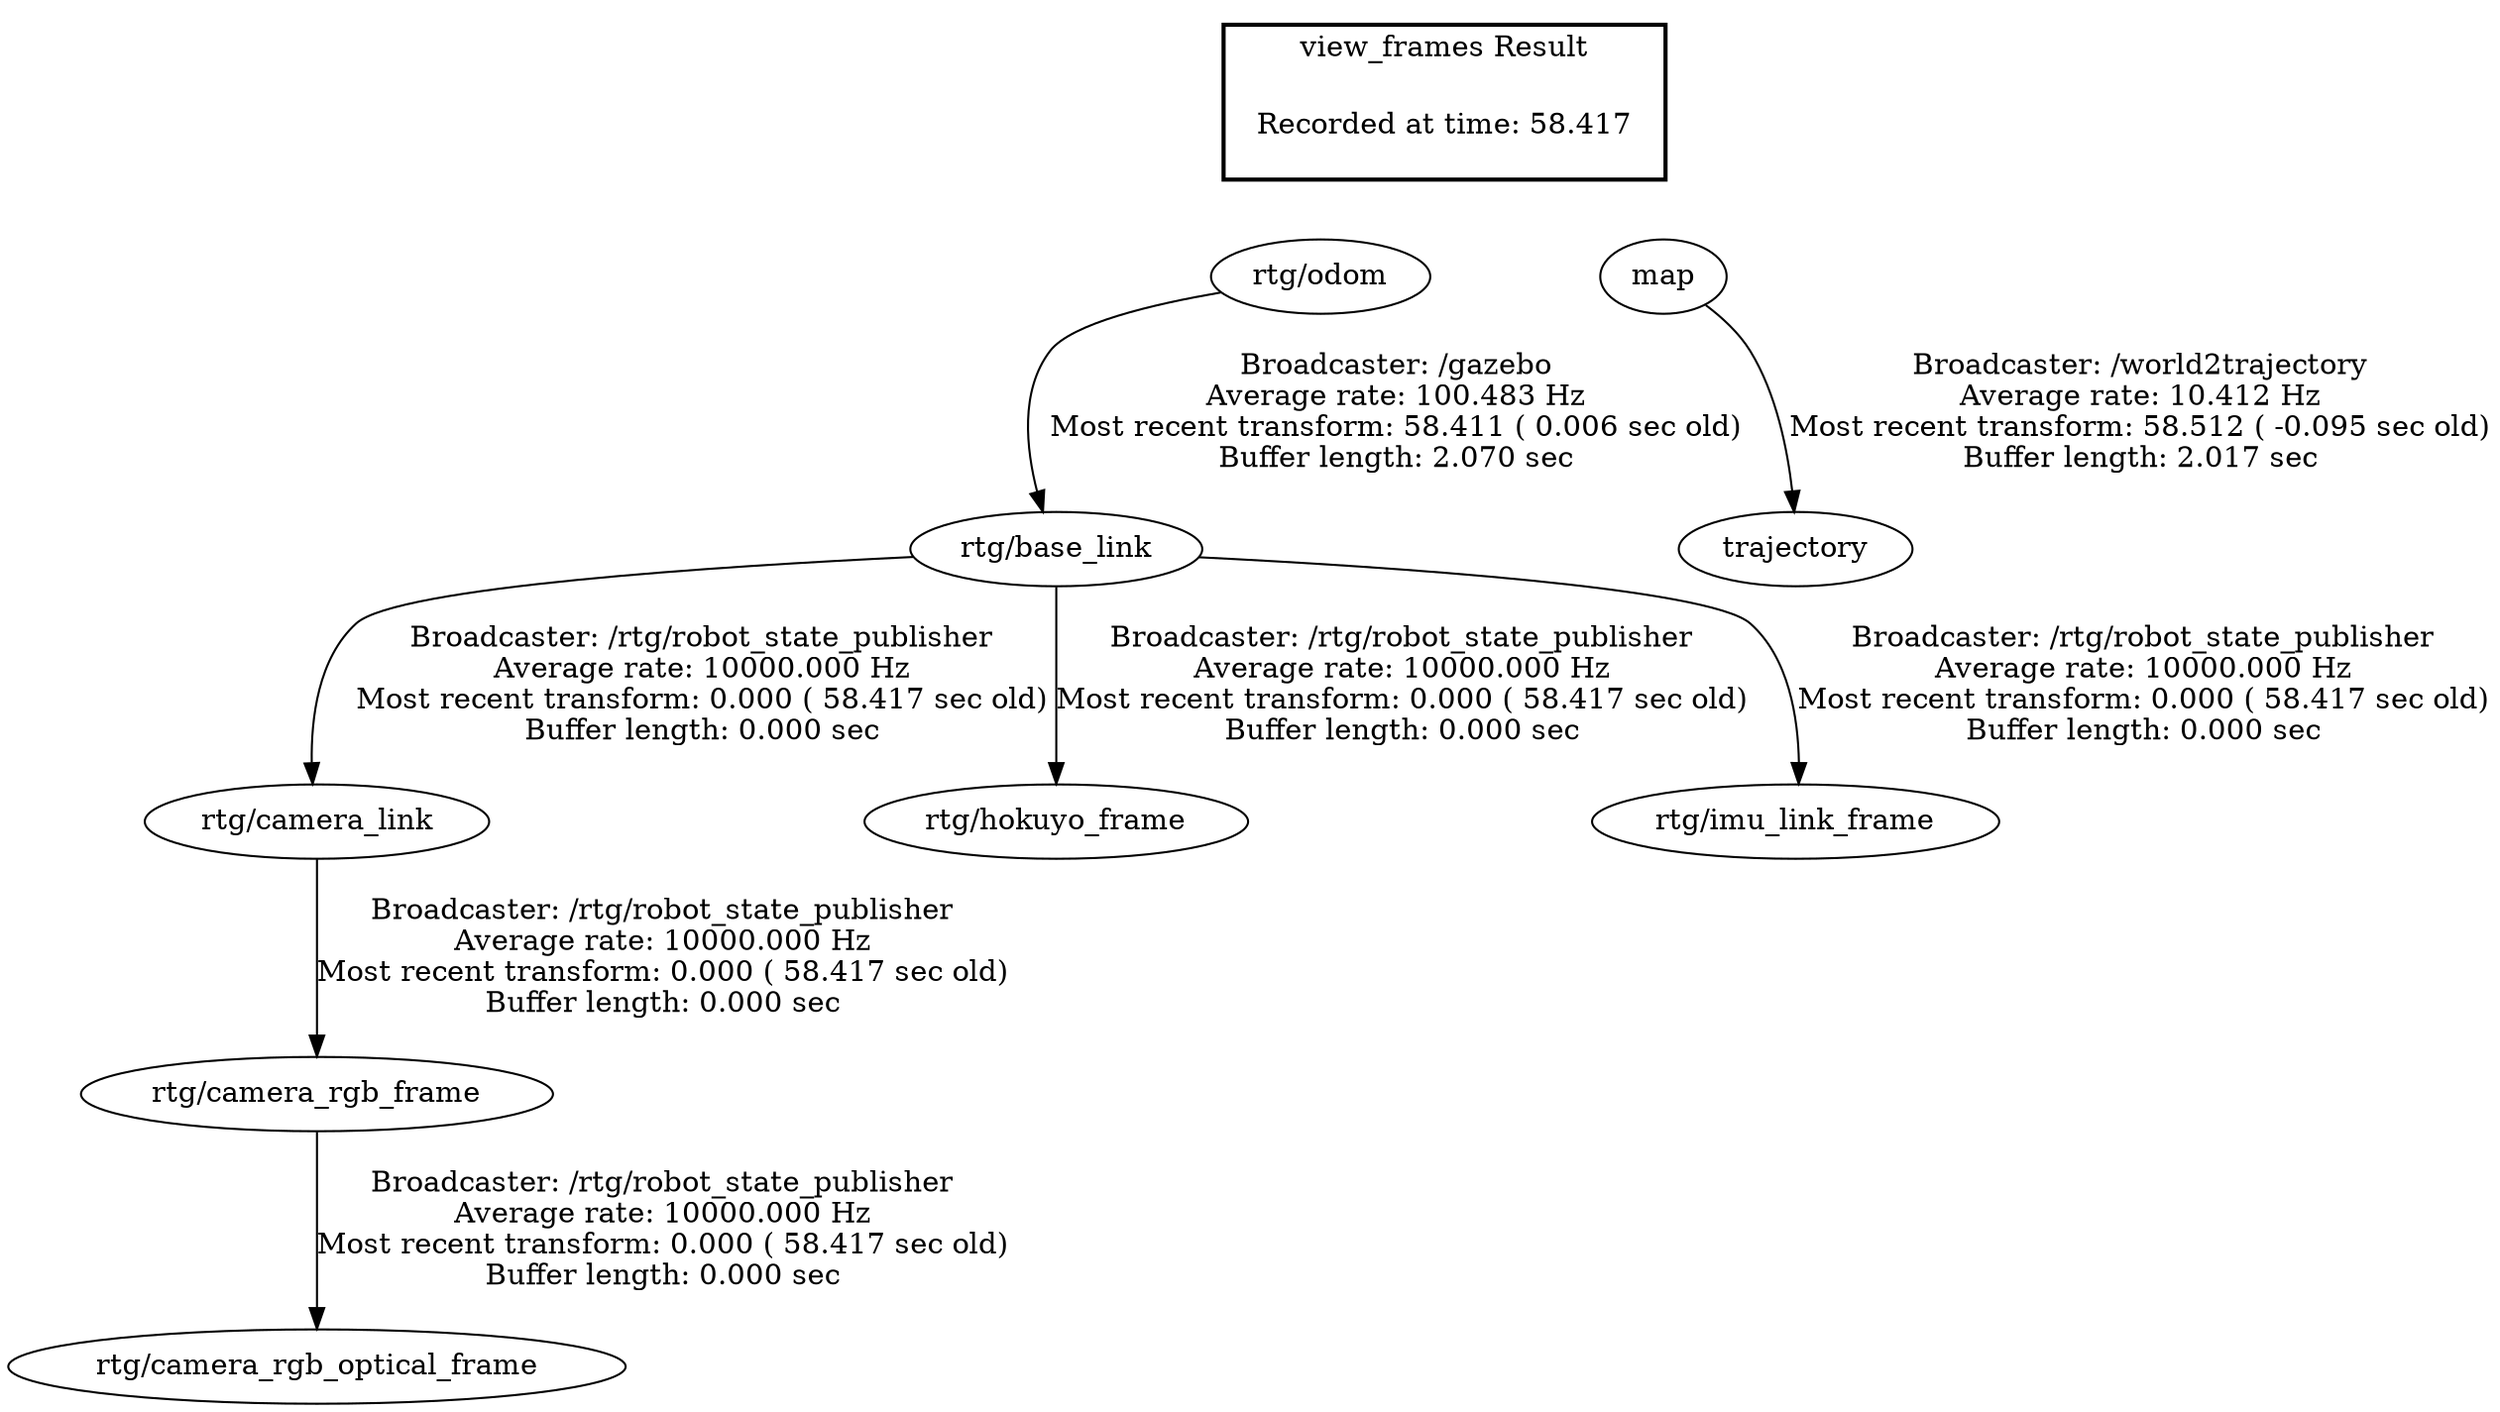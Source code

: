 digraph G {
"rtg/base_link" -> "rtg/camera_link"[label="Broadcaster: /rtg/robot_state_publisher\nAverage rate: 10000.000 Hz\nMost recent transform: 0.000 ( 58.417 sec old)\nBuffer length: 0.000 sec\n"];
"rtg/odom" -> "rtg/base_link"[label="Broadcaster: /gazebo\nAverage rate: 100.483 Hz\nMost recent transform: 58.411 ( 0.006 sec old)\nBuffer length: 2.070 sec\n"];
"rtg/camera_link" -> "rtg/camera_rgb_frame"[label="Broadcaster: /rtg/robot_state_publisher\nAverage rate: 10000.000 Hz\nMost recent transform: 0.000 ( 58.417 sec old)\nBuffer length: 0.000 sec\n"];
"rtg/camera_rgb_frame" -> "rtg/camera_rgb_optical_frame"[label="Broadcaster: /rtg/robot_state_publisher\nAverage rate: 10000.000 Hz\nMost recent transform: 0.000 ( 58.417 sec old)\nBuffer length: 0.000 sec\n"];
"rtg/base_link" -> "rtg/hokuyo_frame"[label="Broadcaster: /rtg/robot_state_publisher\nAverage rate: 10000.000 Hz\nMost recent transform: 0.000 ( 58.417 sec old)\nBuffer length: 0.000 sec\n"];
"rtg/base_link" -> "rtg/imu_link_frame"[label="Broadcaster: /rtg/robot_state_publisher\nAverage rate: 10000.000 Hz\nMost recent transform: 0.000 ( 58.417 sec old)\nBuffer length: 0.000 sec\n"];
"map" -> "trajectory"[label="Broadcaster: /world2trajectory\nAverage rate: 10.412 Hz\nMost recent transform: 58.512 ( -0.095 sec old)\nBuffer length: 2.017 sec\n"];
edge [style=invis];
 subgraph cluster_legend { style=bold; color=black; label ="view_frames Result";
"Recorded at time: 58.417"[ shape=plaintext ] ;
 }->"rtg/odom";
edge [style=invis];
 subgraph cluster_legend { style=bold; color=black; label ="view_frames Result";
"Recorded at time: 58.417"[ shape=plaintext ] ;
 }->"map";
}
